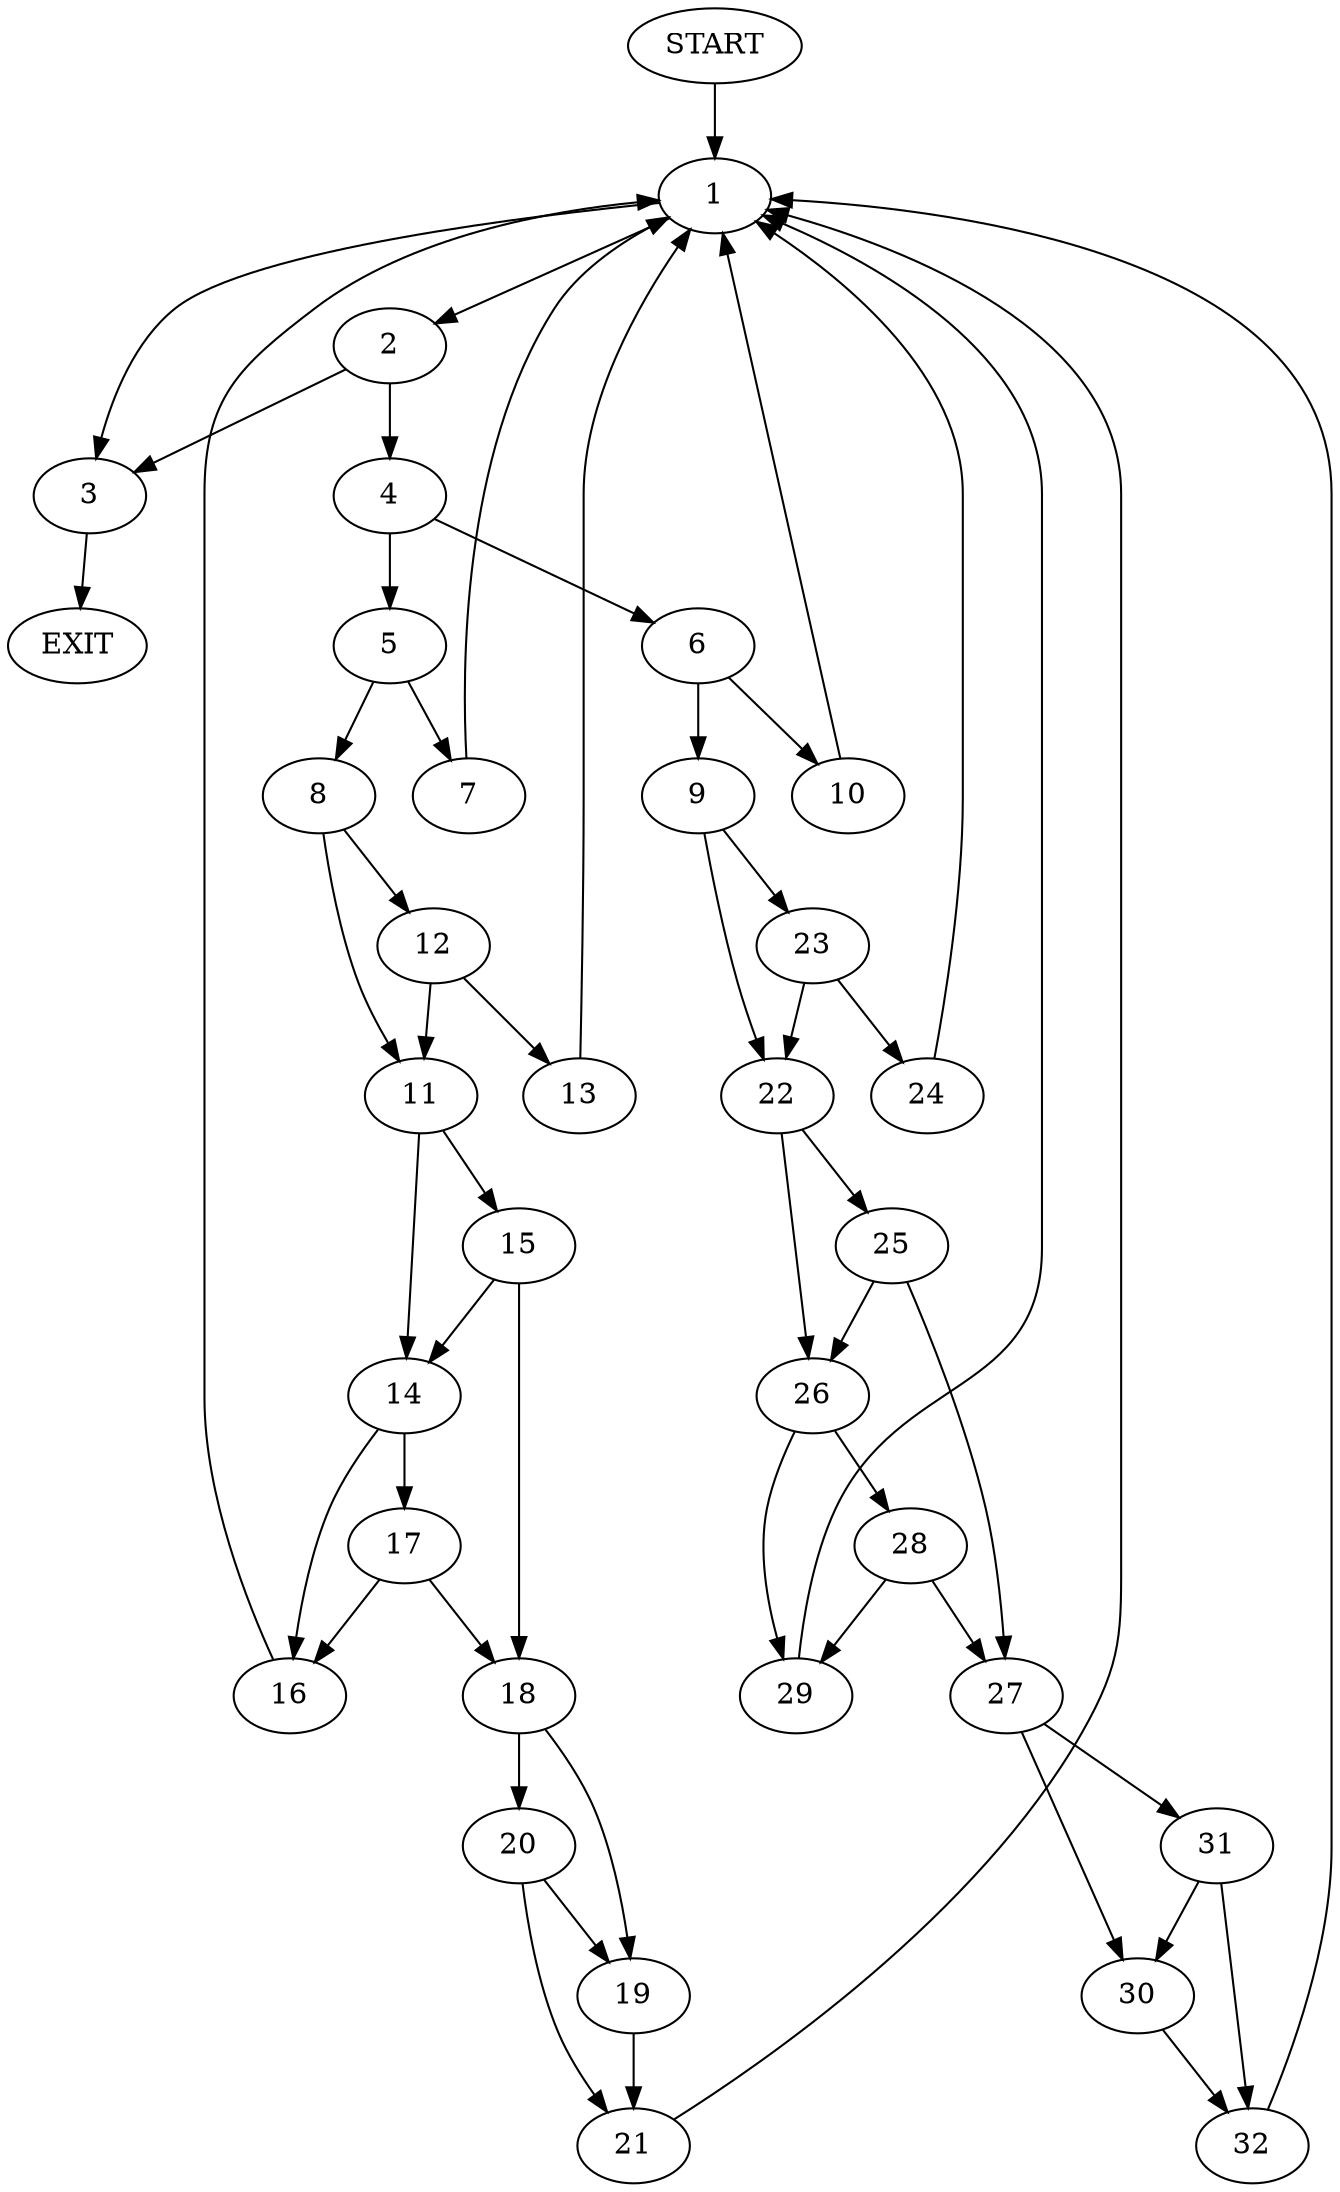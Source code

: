 digraph {
0 [label="START"]
33 [label="EXIT"]
0 -> 1
1 -> 2
1 -> 3
3 -> 33
2 -> 4
2 -> 3
4 -> 5
4 -> 6
5 -> 7
5 -> 8
6 -> 9
6 -> 10
7 -> 1
8 -> 11
8 -> 12
12 -> 11
12 -> 13
11 -> 14
11 -> 15
13 -> 1
14 -> 16
14 -> 17
15 -> 18
15 -> 14
18 -> 19
18 -> 20
16 -> 1
17 -> 18
17 -> 16
20 -> 21
20 -> 19
19 -> 21
21 -> 1
10 -> 1
9 -> 22
9 -> 23
23 -> 24
23 -> 22
22 -> 25
22 -> 26
24 -> 1
25 -> 27
25 -> 26
26 -> 28
26 -> 29
27 -> 30
27 -> 31
29 -> 1
28 -> 27
28 -> 29
30 -> 32
31 -> 30
31 -> 32
32 -> 1
}
